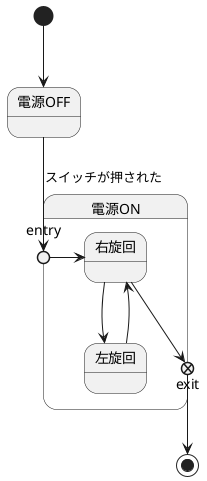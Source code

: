 @startuml ステートマシン図
' left to right direction
state 電源ON{
state entry <<entryPoint>>
state exit <<exitPoint>>
entry -left-> 右旋回
右旋回 --> 左旋回
左旋回 --> 右旋回
}
電源OFF --> entry :スイッチが押された
右旋回 --> exit
[*] --> 電源OFF
exit --> [*]
@enduml